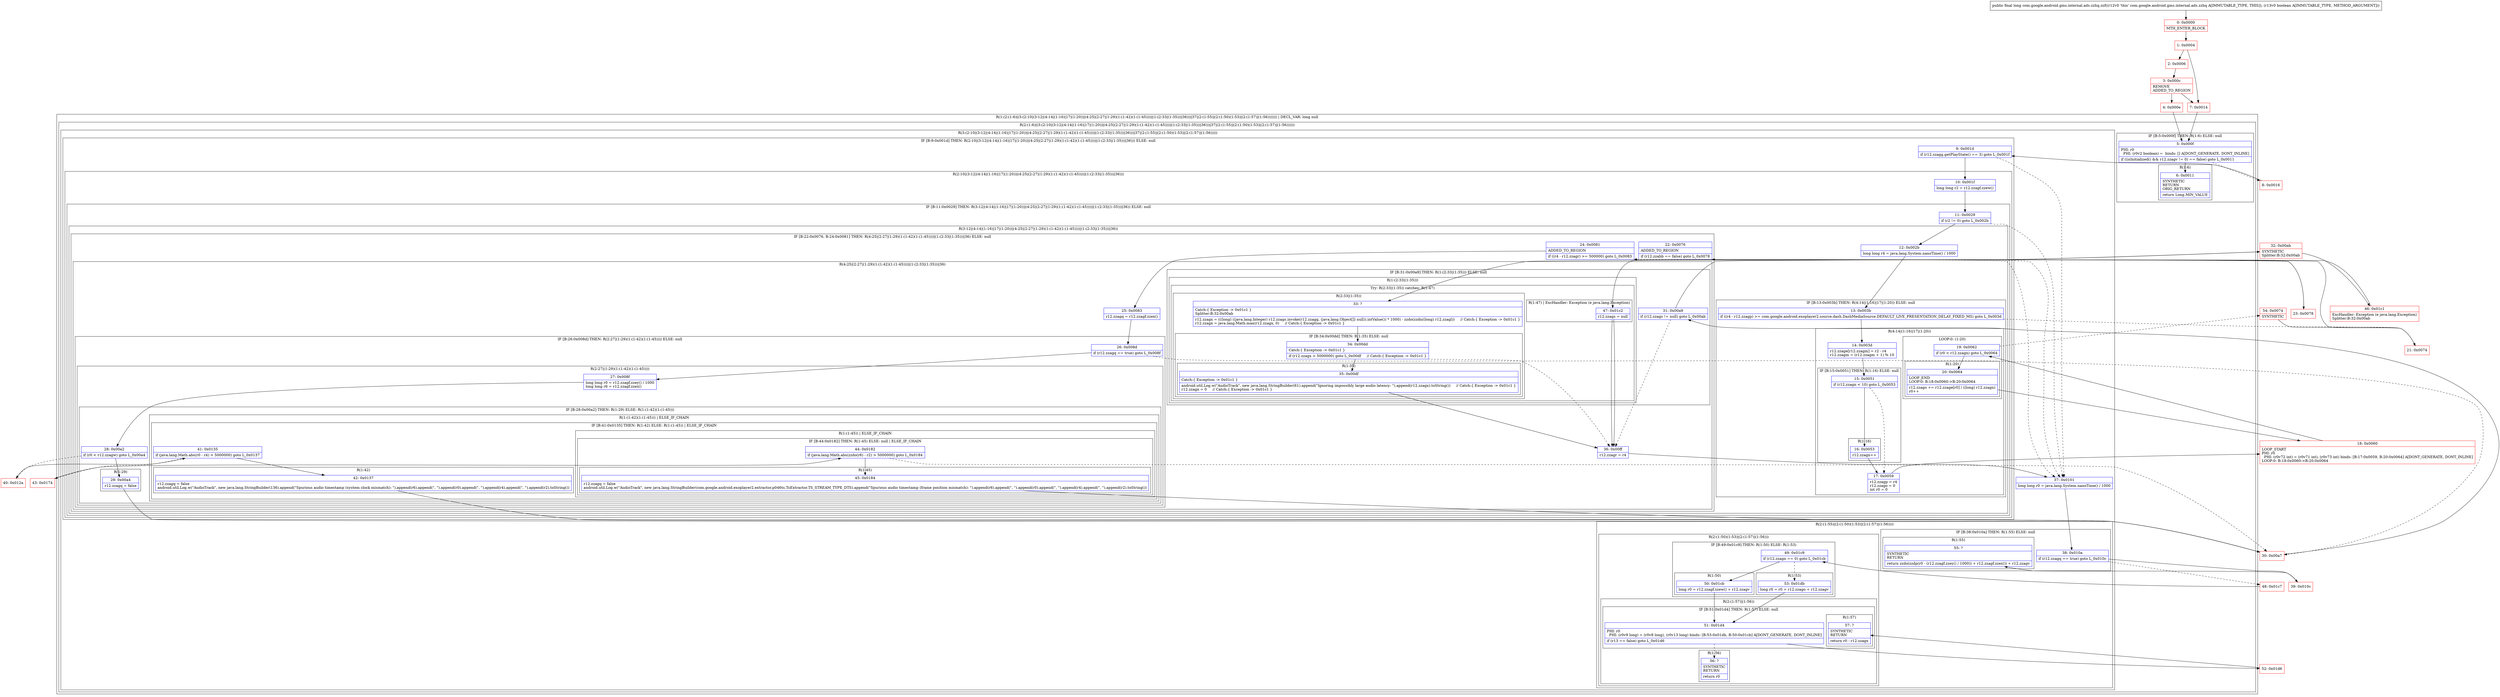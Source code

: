 digraph "CFG forcom.google.android.gms.internal.ads.zzhq.zzf(Z)J" {
subgraph cluster_Region_1514447136 {
label = "R(1:(2:(1:6)|(3:(2:10|(3:12|(4:14|(1:16)|17|(1:20))|(4:25|(2:27|(1:29)(1:(1:42)(1:(1:45))))|(1:(2:33|(1:35)))|36)))|37|(2:(1:55)|(2:(1:50)(1:53)|(2:(1:57)|(1:56))))))) | DECL_VAR: long null\l";
node [shape=record,color=blue];
subgraph cluster_Region_1805997058 {
label = "R(2:(1:6)|(3:(2:10|(3:12|(4:14|(1:16)|17|(1:20))|(4:25|(2:27|(1:29)(1:(1:42)(1:(1:45))))|(1:(2:33|(1:35)))|36)))|37|(2:(1:55)|(2:(1:50)(1:53)|(2:(1:57)|(1:56))))))";
node [shape=record,color=blue];
subgraph cluster_IfRegion_23602027 {
label = "IF [B:5:0x000f] THEN: R(1:6) ELSE: null";
node [shape=record,color=blue];
Node_5 [shape=record,label="{5\:\ 0x000f|PHI: r0 \l  PHI: (r0v2 boolean) =  binds: [] A[DONT_GENERATE, DONT_INLINE]\l|if ((isInitialized() && r12.zzagv != 0) == false) goto L_0x0011\l}"];
subgraph cluster_Region_1451403549 {
label = "R(1:6)";
node [shape=record,color=blue];
Node_6 [shape=record,label="{6\:\ 0x0011|SYNTHETIC\lRETURN\lORIG_RETURN\l|return Long.MIN_VALUE\l}"];
}
}
subgraph cluster_Region_171275584 {
label = "R(3:(2:10|(3:12|(4:14|(1:16)|17|(1:20))|(4:25|(2:27|(1:29)(1:(1:42)(1:(1:45))))|(1:(2:33|(1:35)))|36)))|37|(2:(1:55)|(2:(1:50)(1:53)|(2:(1:57)|(1:56)))))";
node [shape=record,color=blue];
subgraph cluster_IfRegion_691035980 {
label = "IF [B:9:0x001d] THEN: R(2:10|(3:12|(4:14|(1:16)|17|(1:20))|(4:25|(2:27|(1:29)(1:(1:42)(1:(1:45))))|(1:(2:33|(1:35)))|36))) ELSE: null";
node [shape=record,color=blue];
Node_9 [shape=record,label="{9\:\ 0x001d|if (r12.zzagg.getPlayState() == 3) goto L_0x001f\l}"];
subgraph cluster_Region_2042968604 {
label = "R(2:10|(3:12|(4:14|(1:16)|17|(1:20))|(4:25|(2:27|(1:29)(1:(1:42)(1:(1:45))))|(1:(2:33|(1:35)))|36)))";
node [shape=record,color=blue];
Node_10 [shape=record,label="{10\:\ 0x001f|long long r2 = r12.zzagf.zzew()\l}"];
subgraph cluster_IfRegion_1313504817 {
label = "IF [B:11:0x0029] THEN: R(3:12|(4:14|(1:16)|17|(1:20))|(4:25|(2:27|(1:29)(1:(1:42)(1:(1:45))))|(1:(2:33|(1:35)))|36)) ELSE: null";
node [shape=record,color=blue];
Node_11 [shape=record,label="{11\:\ 0x0029|if (r2 != 0) goto L_0x002b\l}"];
subgraph cluster_Region_2061602553 {
label = "R(3:12|(4:14|(1:16)|17|(1:20))|(4:25|(2:27|(1:29)(1:(1:42)(1:(1:45))))|(1:(2:33|(1:35)))|36))";
node [shape=record,color=blue];
Node_12 [shape=record,label="{12\:\ 0x002b|long long r4 = java.lang.System.nanoTime() \/ 1000\l}"];
subgraph cluster_IfRegion_279184822 {
label = "IF [B:13:0x003b] THEN: R(4:14|(1:16)|17|(1:20)) ELSE: null";
node [shape=record,color=blue];
Node_13 [shape=record,label="{13\:\ 0x003b|if ((r4 \- r12.zzagp) \>= com.google.android.exoplayer2.source.dash.DashMediaSource.DEFAULT_LIVE_PRESENTATION_DELAY_FIXED_MS) goto L_0x003d\l}"];
subgraph cluster_Region_2144742687 {
label = "R(4:14|(1:16)|17|(1:20))";
node [shape=record,color=blue];
Node_14 [shape=record,label="{14\:\ 0x003d|r12.zzage[r12.zzagm] = r2 \- r4\lr12.zzagm = (r12.zzagm + 1) % 10\l}"];
subgraph cluster_IfRegion_1760828204 {
label = "IF [B:15:0x0051] THEN: R(1:16) ELSE: null";
node [shape=record,color=blue];
Node_15 [shape=record,label="{15\:\ 0x0051|if (r12.zzagn \< 10) goto L_0x0053\l}"];
subgraph cluster_Region_684133922 {
label = "R(1:16)";
node [shape=record,color=blue];
Node_16 [shape=record,label="{16\:\ 0x0053|r12.zzagn++\l}"];
}
}
Node_17 [shape=record,label="{17\:\ 0x0059|r12.zzagp = r4\lr12.zzago = 0\lint r0 = 0\l}"];
subgraph cluster_LoopRegion_2109619985 {
label = "LOOP:0: (1:20)";
node [shape=record,color=blue];
Node_19 [shape=record,label="{19\:\ 0x0062|if (r0 \< r12.zzagn) goto L_0x0064\l}"];
subgraph cluster_Region_1730417101 {
label = "R(1:20)";
node [shape=record,color=blue];
Node_20 [shape=record,label="{20\:\ 0x0064|LOOP_END\lLOOP:0: B:18:0x0060\-\>B:20:0x0064\l|r12.zzago += r12.zzage[r0] \/ ((long) r12.zzagn)\lr0++\l}"];
}
}
}
}
subgraph cluster_IfRegion_73224649 {
label = "IF [B:22:0x0076, B:24:0x0081] THEN: R(4:25|(2:27|(1:29)(1:(1:42)(1:(1:45))))|(1:(2:33|(1:35)))|36) ELSE: null";
node [shape=record,color=blue];
Node_22 [shape=record,label="{22\:\ 0x0076|ADDED_TO_REGION\l|if (r12.zzahb == false) goto L_0x0078\l}"];
Node_24 [shape=record,label="{24\:\ 0x0081|ADDED_TO_REGION\l|if ((r4 \- r12.zzagr) \>= 500000) goto L_0x0083\l}"];
subgraph cluster_Region_1233809738 {
label = "R(4:25|(2:27|(1:29)(1:(1:42)(1:(1:45))))|(1:(2:33|(1:35)))|36)";
node [shape=record,color=blue];
Node_25 [shape=record,label="{25\:\ 0x0083|r12.zzagq = r12.zzagf.zzex()\l}"];
subgraph cluster_IfRegion_1808699494 {
label = "IF [B:26:0x008d] THEN: R(2:27|(1:29)(1:(1:42)(1:(1:45)))) ELSE: null";
node [shape=record,color=blue];
Node_26 [shape=record,label="{26\:\ 0x008d|if (r12.zzagq == true) goto L_0x008f\l}"];
subgraph cluster_Region_2033407096 {
label = "R(2:27|(1:29)(1:(1:42)(1:(1:45))))";
node [shape=record,color=blue];
Node_27 [shape=record,label="{27\:\ 0x008f|long long r0 = r12.zzagf.zzey() \/ 1000\llong long r6 = r12.zzagf.zzez()\l}"];
subgraph cluster_IfRegion_395215246 {
label = "IF [B:28:0x00a2] THEN: R(1:29) ELSE: R(1:(1:42)(1:(1:45)))";
node [shape=record,color=blue];
Node_28 [shape=record,label="{28\:\ 0x00a2|if (r0 \< r12.zzagw) goto L_0x00a4\l}"];
subgraph cluster_Region_1085237356 {
label = "R(1:29)";
node [shape=record,color=blue];
Node_29 [shape=record,label="{29\:\ 0x00a4|r12.zzagq = false\l}"];
}
subgraph cluster_Region_147465774 {
label = "R(1:(1:42)(1:(1:45))) | ELSE_IF_CHAIN\l";
node [shape=record,color=blue];
subgraph cluster_IfRegion_1063958040 {
label = "IF [B:41:0x0135] THEN: R(1:42) ELSE: R(1:(1:45)) | ELSE_IF_CHAIN\l";
node [shape=record,color=blue];
Node_41 [shape=record,label="{41\:\ 0x0135|if (java.lang.Math.abs(r0 \- r4) \> 5000000) goto L_0x0137\l}"];
subgraph cluster_Region_2037541816 {
label = "R(1:42)";
node [shape=record,color=blue];
Node_42 [shape=record,label="{42\:\ 0x0137|r12.zzagq = false\landroid.util.Log.w(\"AudioTrack\", new java.lang.StringBuilder(136).append(\"Spurious audio timestamp (system clock mismatch): \").append(r6).append(\", \").append(r0).append(\", \").append(r4).append(\", \").append(r2).toString())\l}"];
}
subgraph cluster_Region_418160395 {
label = "R(1:(1:45)) | ELSE_IF_CHAIN\l";
node [shape=record,color=blue];
subgraph cluster_IfRegion_699906896 {
label = "IF [B:44:0x0182] THEN: R(1:45) ELSE: null | ELSE_IF_CHAIN\l";
node [shape=record,color=blue];
Node_44 [shape=record,label="{44\:\ 0x0182|if (java.lang.Math.abs(zzdo(r6) \- r2) \> 5000000) goto L_0x0184\l}"];
subgraph cluster_Region_881980321 {
label = "R(1:45)";
node [shape=record,color=blue];
Node_45 [shape=record,label="{45\:\ 0x0184|r12.zzagq = false\landroid.util.Log.w(\"AudioTrack\", new java.lang.StringBuilder(com.google.android.exoplayer2.extractor.p046ts.TsExtractor.TS_STREAM_TYPE_DTS).append(\"Spurious audio timestamp (frame position mismatch): \").append(r6).append(\", \").append(r0).append(\", \").append(r4).append(\", \").append(r2).toString())\l}"];
}
}
}
}
}
}
}
}
subgraph cluster_IfRegion_129921488 {
label = "IF [B:31:0x00a9] THEN: R(1:(2:33|(1:35))) ELSE: null";
node [shape=record,color=blue];
Node_31 [shape=record,label="{31\:\ 0x00a9|if (r12.zzags != null) goto L_0x00ab\l}"];
subgraph cluster_Region_1021941059 {
label = "R(1:(2:33|(1:35)))";
node [shape=record,color=blue];
subgraph cluster_TryCatchRegion_1707814822 {
label = "Try: R(2:33|(1:35)) catches: R(1:47)";
node [shape=record,color=blue];
subgraph cluster_Region_430174419 {
label = "R(2:33|(1:35))";
node [shape=record,color=blue];
Node_33 [shape=record,label="{33\:\ ?|Catch:\{ Exception \-\> 0x01c1 \}\lSplitter:B:32:0x00ab\l|r12.zzagx = (((long) ((java.lang.Integer) r12.zzags.invoke(r12.zzagg, (java.lang.Object[]) null)).intValue()) * 1000) \- zzdo(zzdn((long) r12.zzagl))     \/\/ Catch:\{ Exception \-\> 0x01c1 \}\lr12.zzagx = java.lang.Math.max(r12.zzagx, 0)     \/\/ Catch:\{ Exception \-\> 0x01c1 \}\l}"];
subgraph cluster_IfRegion_1835479750 {
label = "IF [B:34:0x00dd] THEN: R(1:35) ELSE: null";
node [shape=record,color=blue];
Node_34 [shape=record,label="{34\:\ 0x00dd|Catch:\{ Exception \-\> 0x01c1 \}\l|if (r12.zzagx \> 5000000) goto L_0x00df     \/\/ Catch:\{ Exception \-\> 0x01c1 \}\l}"];
subgraph cluster_Region_500490660 {
label = "R(1:35)";
node [shape=record,color=blue];
Node_35 [shape=record,label="{35\:\ 0x00df|Catch:\{ Exception \-\> 0x01c1 \}\l|android.util.Log.w(\"AudioTrack\", new java.lang.StringBuilder(61).append(\"Ignoring impossibly large audio latency: \").append(r12.zzagx).toString())     \/\/ Catch:\{ Exception \-\> 0x01c1 \}\lr12.zzagx = 0     \/\/ Catch:\{ Exception \-\> 0x01c1 \}\l}"];
}
}
}
subgraph cluster_Region_559827879 {
label = "R(1:47) | ExcHandler: Exception (e java.lang.Exception)\l";
node [shape=record,color=blue];
Node_47 [shape=record,label="{47\:\ 0x01c2|r12.zzags = null\l}"];
}
}
}
}
Node_36 [shape=record,label="{36\:\ 0x00ff|r12.zzagr = r4\l}"];
}
}
}
}
}
}
Node_37 [shape=record,label="{37\:\ 0x0101|long long r0 = java.lang.System.nanoTime() \/ 1000\l}"];
subgraph cluster_Region_662503991 {
label = "R(2:(1:55)|(2:(1:50)(1:53)|(2:(1:57)|(1:56))))";
node [shape=record,color=blue];
subgraph cluster_IfRegion_1935209756 {
label = "IF [B:38:0x010a] THEN: R(1:55) ELSE: null";
node [shape=record,color=blue];
Node_38 [shape=record,label="{38\:\ 0x010a|if (r12.zzagq == true) goto L_0x010c\l}"];
subgraph cluster_Region_220681206 {
label = "R(1:55)";
node [shape=record,color=blue];
Node_55 [shape=record,label="{55\:\ ?|SYNTHETIC\lRETURN\l|return zzdo(zzdp(r0 \- (r12.zzagf.zzey() \/ 1000)) + r12.zzagf.zzez()) + r12.zzagv\l}"];
}
}
subgraph cluster_Region_1228665618 {
label = "R(2:(1:50)(1:53)|(2:(1:57)|(1:56)))";
node [shape=record,color=blue];
subgraph cluster_IfRegion_451644129 {
label = "IF [B:49:0x01c9] THEN: R(1:50) ELSE: R(1:53)";
node [shape=record,color=blue];
Node_49 [shape=record,label="{49\:\ 0x01c9|if (r12.zzagn == 0) goto L_0x01cb\l}"];
subgraph cluster_Region_1492900662 {
label = "R(1:50)";
node [shape=record,color=blue];
Node_50 [shape=record,label="{50\:\ 0x01cb|long r0 = r12.zzagf.zzew() + r12.zzagv\l}"];
}
subgraph cluster_Region_974219136 {
label = "R(1:53)";
node [shape=record,color=blue];
Node_53 [shape=record,label="{53\:\ 0x01db|long r0 = r0 + r12.zzago + r12.zzagv\l}"];
}
}
subgraph cluster_Region_1430802225 {
label = "R(2:(1:57)|(1:56))";
node [shape=record,color=blue];
subgraph cluster_IfRegion_1636606097 {
label = "IF [B:51:0x01d4] THEN: R(1:57) ELSE: null";
node [shape=record,color=blue];
Node_51 [shape=record,label="{51\:\ 0x01d4|PHI: r0 \l  PHI: (r0v9 long) = (r0v8 long), (r0v13 long) binds: [B:53:0x01db, B:50:0x01cb] A[DONT_GENERATE, DONT_INLINE]\l|if (r13 == false) goto L_0x01d6\l}"];
subgraph cluster_Region_2008640721 {
label = "R(1:57)";
node [shape=record,color=blue];
Node_57 [shape=record,label="{57\:\ ?|SYNTHETIC\lRETURN\l|return r0 \- r12.zzagx\l}"];
}
}
subgraph cluster_Region_834882629 {
label = "R(1:56)";
node [shape=record,color=blue];
Node_56 [shape=record,label="{56\:\ ?|SYNTHETIC\lRETURN\l|return r0\l}"];
}
}
}
}
}
}
}
subgraph cluster_Region_559827879 {
label = "R(1:47) | ExcHandler: Exception (e java.lang.Exception)\l";
node [shape=record,color=blue];
Node_47 [shape=record,label="{47\:\ 0x01c2|r12.zzags = null\l}"];
}
Node_0 [shape=record,color=red,label="{0\:\ 0x0000|MTH_ENTER_BLOCK\l}"];
Node_1 [shape=record,color=red,label="{1\:\ 0x0004}"];
Node_2 [shape=record,color=red,label="{2\:\ 0x0006}"];
Node_3 [shape=record,color=red,label="{3\:\ 0x000c|REMOVE\lADDED_TO_REGION\l}"];
Node_4 [shape=record,color=red,label="{4\:\ 0x000e}"];
Node_7 [shape=record,color=red,label="{7\:\ 0x0014}"];
Node_8 [shape=record,color=red,label="{8\:\ 0x0016}"];
Node_18 [shape=record,color=red,label="{18\:\ 0x0060|LOOP_START\lPHI: r0 \l  PHI: (r0v72 int) = (r0v71 int), (r0v73 int) binds: [B:17:0x0059, B:20:0x0064] A[DONT_GENERATE, DONT_INLINE]\lLOOP:0: B:18:0x0060\-\>B:20:0x0064\l}"];
Node_21 [shape=record,color=red,label="{21\:\ 0x0074}"];
Node_23 [shape=record,color=red,label="{23\:\ 0x0078}"];
Node_30 [shape=record,color=red,label="{30\:\ 0x00a7}"];
Node_32 [shape=record,color=red,label="{32\:\ 0x00ab|SYNTHETIC\lSplitter:B:32:0x00ab\l}"];
Node_39 [shape=record,color=red,label="{39\:\ 0x010c}"];
Node_40 [shape=record,color=red,label="{40\:\ 0x012a}"];
Node_43 [shape=record,color=red,label="{43\:\ 0x0174}"];
Node_46 [shape=record,color=red,label="{46\:\ 0x01c1|ExcHandler: Exception (e java.lang.Exception)\lSplitter:B:32:0x00ab\l}"];
Node_48 [shape=record,color=red,label="{48\:\ 0x01c7}"];
Node_52 [shape=record,color=red,label="{52\:\ 0x01d6}"];
Node_54 [shape=record,color=red,label="{54\:\ 0x0074|SYNTHETIC\l}"];
MethodNode[shape=record,label="{public final long com.google.android.gms.internal.ads.zzhq.zzf((r12v0 'this' com.google.android.gms.internal.ads.zzhq A[IMMUTABLE_TYPE, THIS]), (r13v0 boolean A[IMMUTABLE_TYPE, METHOD_ARGUMENT])) }"];
MethodNode -> Node_0;
Node_5 -> Node_6;
Node_5 -> Node_8[style=dashed];
Node_9 -> Node_10;
Node_9 -> Node_37[style=dashed];
Node_10 -> Node_11;
Node_11 -> Node_12;
Node_11 -> Node_37[style=dashed];
Node_12 -> Node_13;
Node_13 -> Node_14;
Node_13 -> Node_21[style=dashed];
Node_14 -> Node_15;
Node_15 -> Node_16;
Node_15 -> Node_17[style=dashed];
Node_16 -> Node_17;
Node_17 -> Node_18;
Node_19 -> Node_20;
Node_19 -> Node_54[style=dashed];
Node_20 -> Node_18;
Node_22 -> Node_23;
Node_22 -> Node_37[style=dashed];
Node_24 -> Node_25;
Node_24 -> Node_37[style=dashed];
Node_25 -> Node_26;
Node_26 -> Node_27;
Node_26 -> Node_30[style=dashed];
Node_27 -> Node_28;
Node_28 -> Node_29;
Node_28 -> Node_40[style=dashed];
Node_29 -> Node_30;
Node_41 -> Node_42;
Node_41 -> Node_43[style=dashed];
Node_42 -> Node_30;
Node_44 -> Node_30[style=dashed];
Node_44 -> Node_45;
Node_45 -> Node_30;
Node_31 -> Node_32;
Node_31 -> Node_36[style=dashed];
Node_33 -> Node_34;
Node_34 -> Node_35;
Node_34 -> Node_36[style=dashed];
Node_35 -> Node_36;
Node_47 -> Node_36;
Node_36 -> Node_37;
Node_37 -> Node_38;
Node_38 -> Node_39;
Node_38 -> Node_48[style=dashed];
Node_49 -> Node_50;
Node_49 -> Node_53[style=dashed];
Node_50 -> Node_51;
Node_53 -> Node_51;
Node_51 -> Node_52;
Node_51 -> Node_56[style=dashed];
Node_47 -> Node_36;
Node_0 -> Node_1;
Node_1 -> Node_2;
Node_1 -> Node_7;
Node_2 -> Node_3;
Node_3 -> Node_4;
Node_3 -> Node_7;
Node_4 -> Node_5;
Node_7 -> Node_5;
Node_8 -> Node_9;
Node_18 -> Node_19;
Node_21 -> Node_22;
Node_23 -> Node_24;
Node_30 -> Node_31;
Node_32 -> Node_33;
Node_32 -> Node_46;
Node_39 -> Node_55;
Node_40 -> Node_41;
Node_43 -> Node_44;
Node_46 -> Node_47;
Node_48 -> Node_49;
Node_52 -> Node_57;
Node_54 -> Node_21;
}

